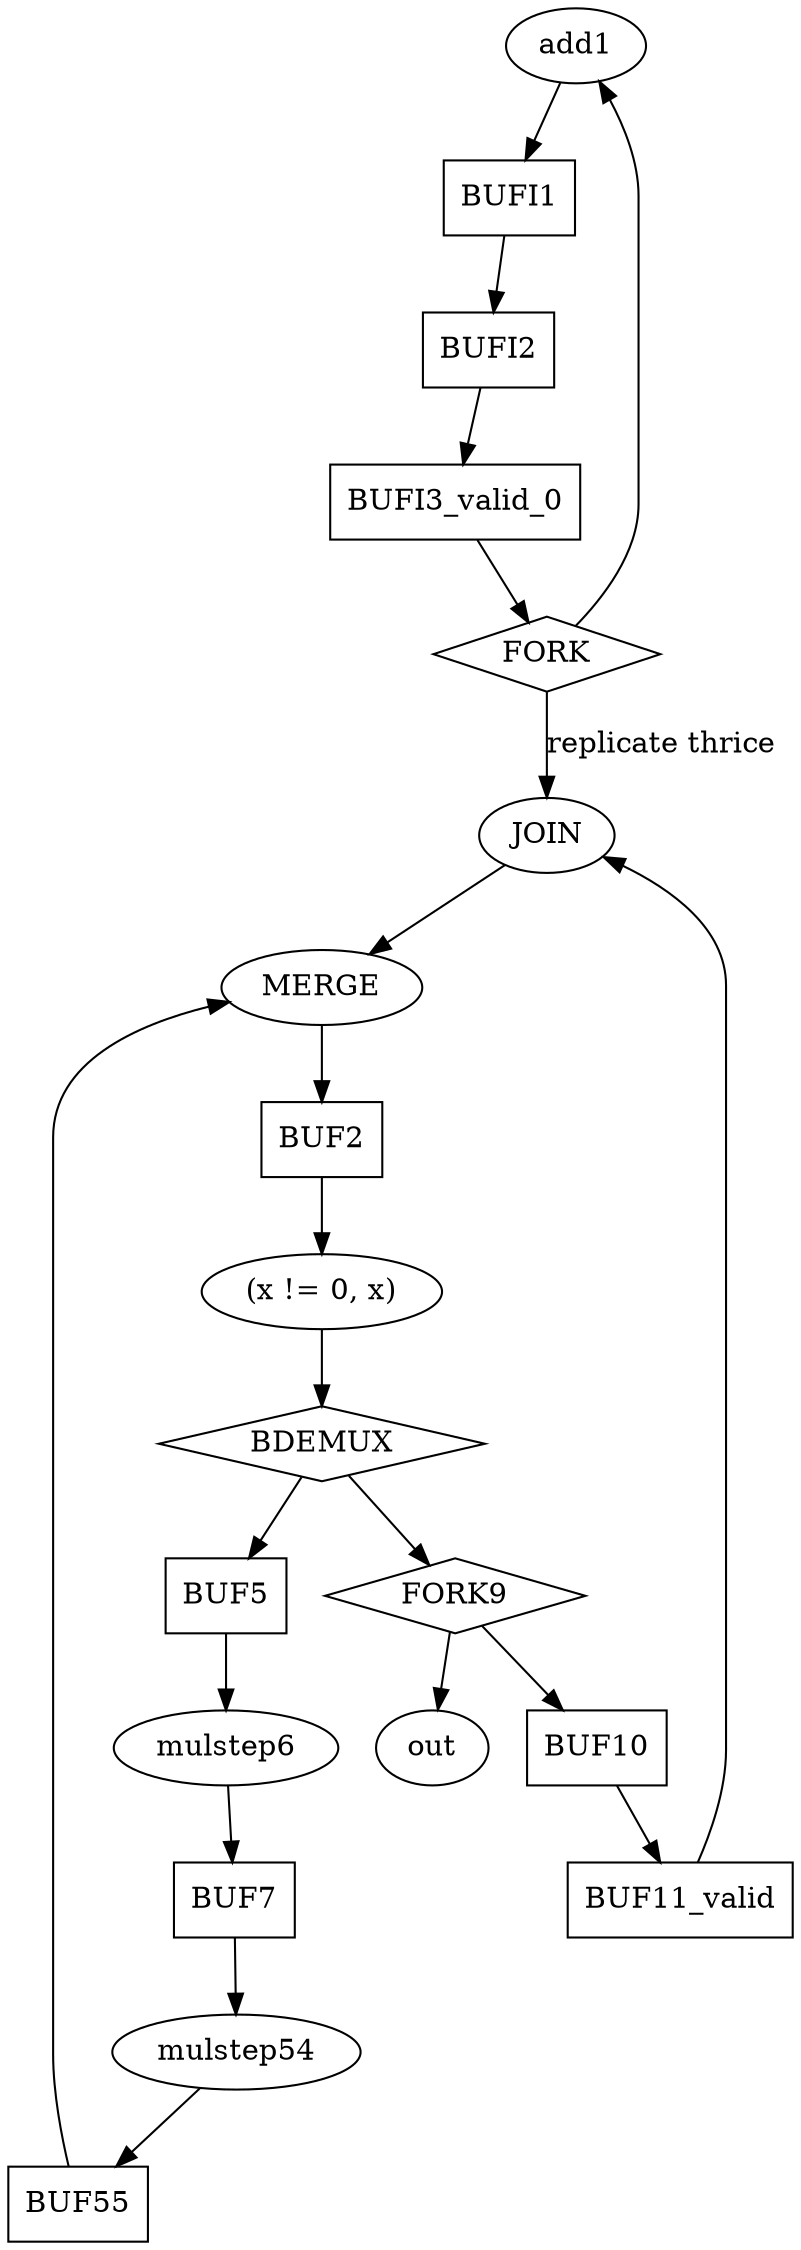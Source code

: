 digraph {
        add1 -> BUFI1 -> BUFI2 -> BUFI3_valid_0 -> FORK -> add1
        FORK -> JOIN [label="replicate thrice"]

        BUF11_valid -> JOIN -> MERGE

        BUF55 -> MERGE -> BUF2 -> loop_cond -> BDEMUX -> {BUF5, FORK9}


        BUF5 -> mulstep6 -> BUF7 -> mulstep54 -> BUF55

        FORK9 -> BUF10 -> BUF11_valid

        loop_cond [label="(x != 0, x)"]

        FORK9 -> out

        BUF2 [shape=box]
        BUF5 [shape=box]
        BUF55 [shape=box]
        BUF7 [shape=box]
        BUFI1 [shape=box]
        BUFI2 [shape=box]
        BUFI3_valid_0  [shape=box]
        BUF10  [shape=box]
        BUF11_valid [shape=box]

        BDEMUX [shape=diamond]
        FORK [shape=diamond]
        FORK9 [shape=diamond]

}
